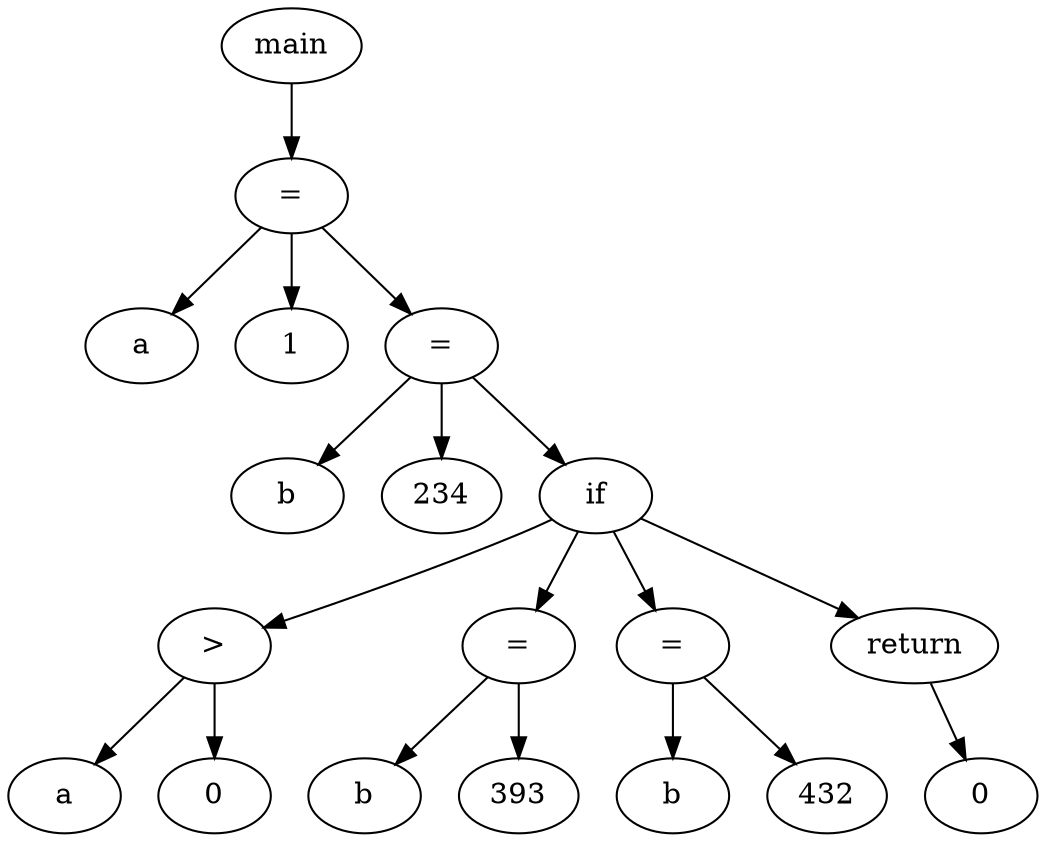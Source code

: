 digraph grafo {
  553903120 [ label="main" ];
  553903120 -> 553905120;
  553905120 [ label="=" ];
  553905120 -> 553905200;
  553905200 [ label="a" ];
  553905120 -> 553903760;
  553903760 [ label="1" ];
  553905120 -> 553905968;
  553905968 [ label="=" ];
  553905968 -> 553906048;
  553906048 [ label="b" ];
  553905968 -> 553905648;
  553905648 [ label="234" ];
  553905968 -> 553909216;
  553909216 [ label="if" ];
  553909216 -> 553907072;
  553907072 [ label=">" ];
  553907072 -> 553906400;
  553906400 [ label="a" ];
  553907072 -> 553906752;
  553906752 [ label="0" ];
  553909216 -> 553908032;
  553908032 [ label="=" ];
  553908032 -> 553908112;
  553908112 [ label="b" ];
  553908032 -> 553907712;
  553907712 [ label="393" ];
  553909216 -> 553908880;
  553908880 [ label="=" ];
  553908880 -> 553908960;
  553908960 [ label="b" ];
  553908880 -> 553908560;
  553908560 [ label="432" ];
  553909216 -> 553910560;
  553910560 [ label="return" ];
  553910560 -> 553910240;
  553910240 [ label="0" ];
}
